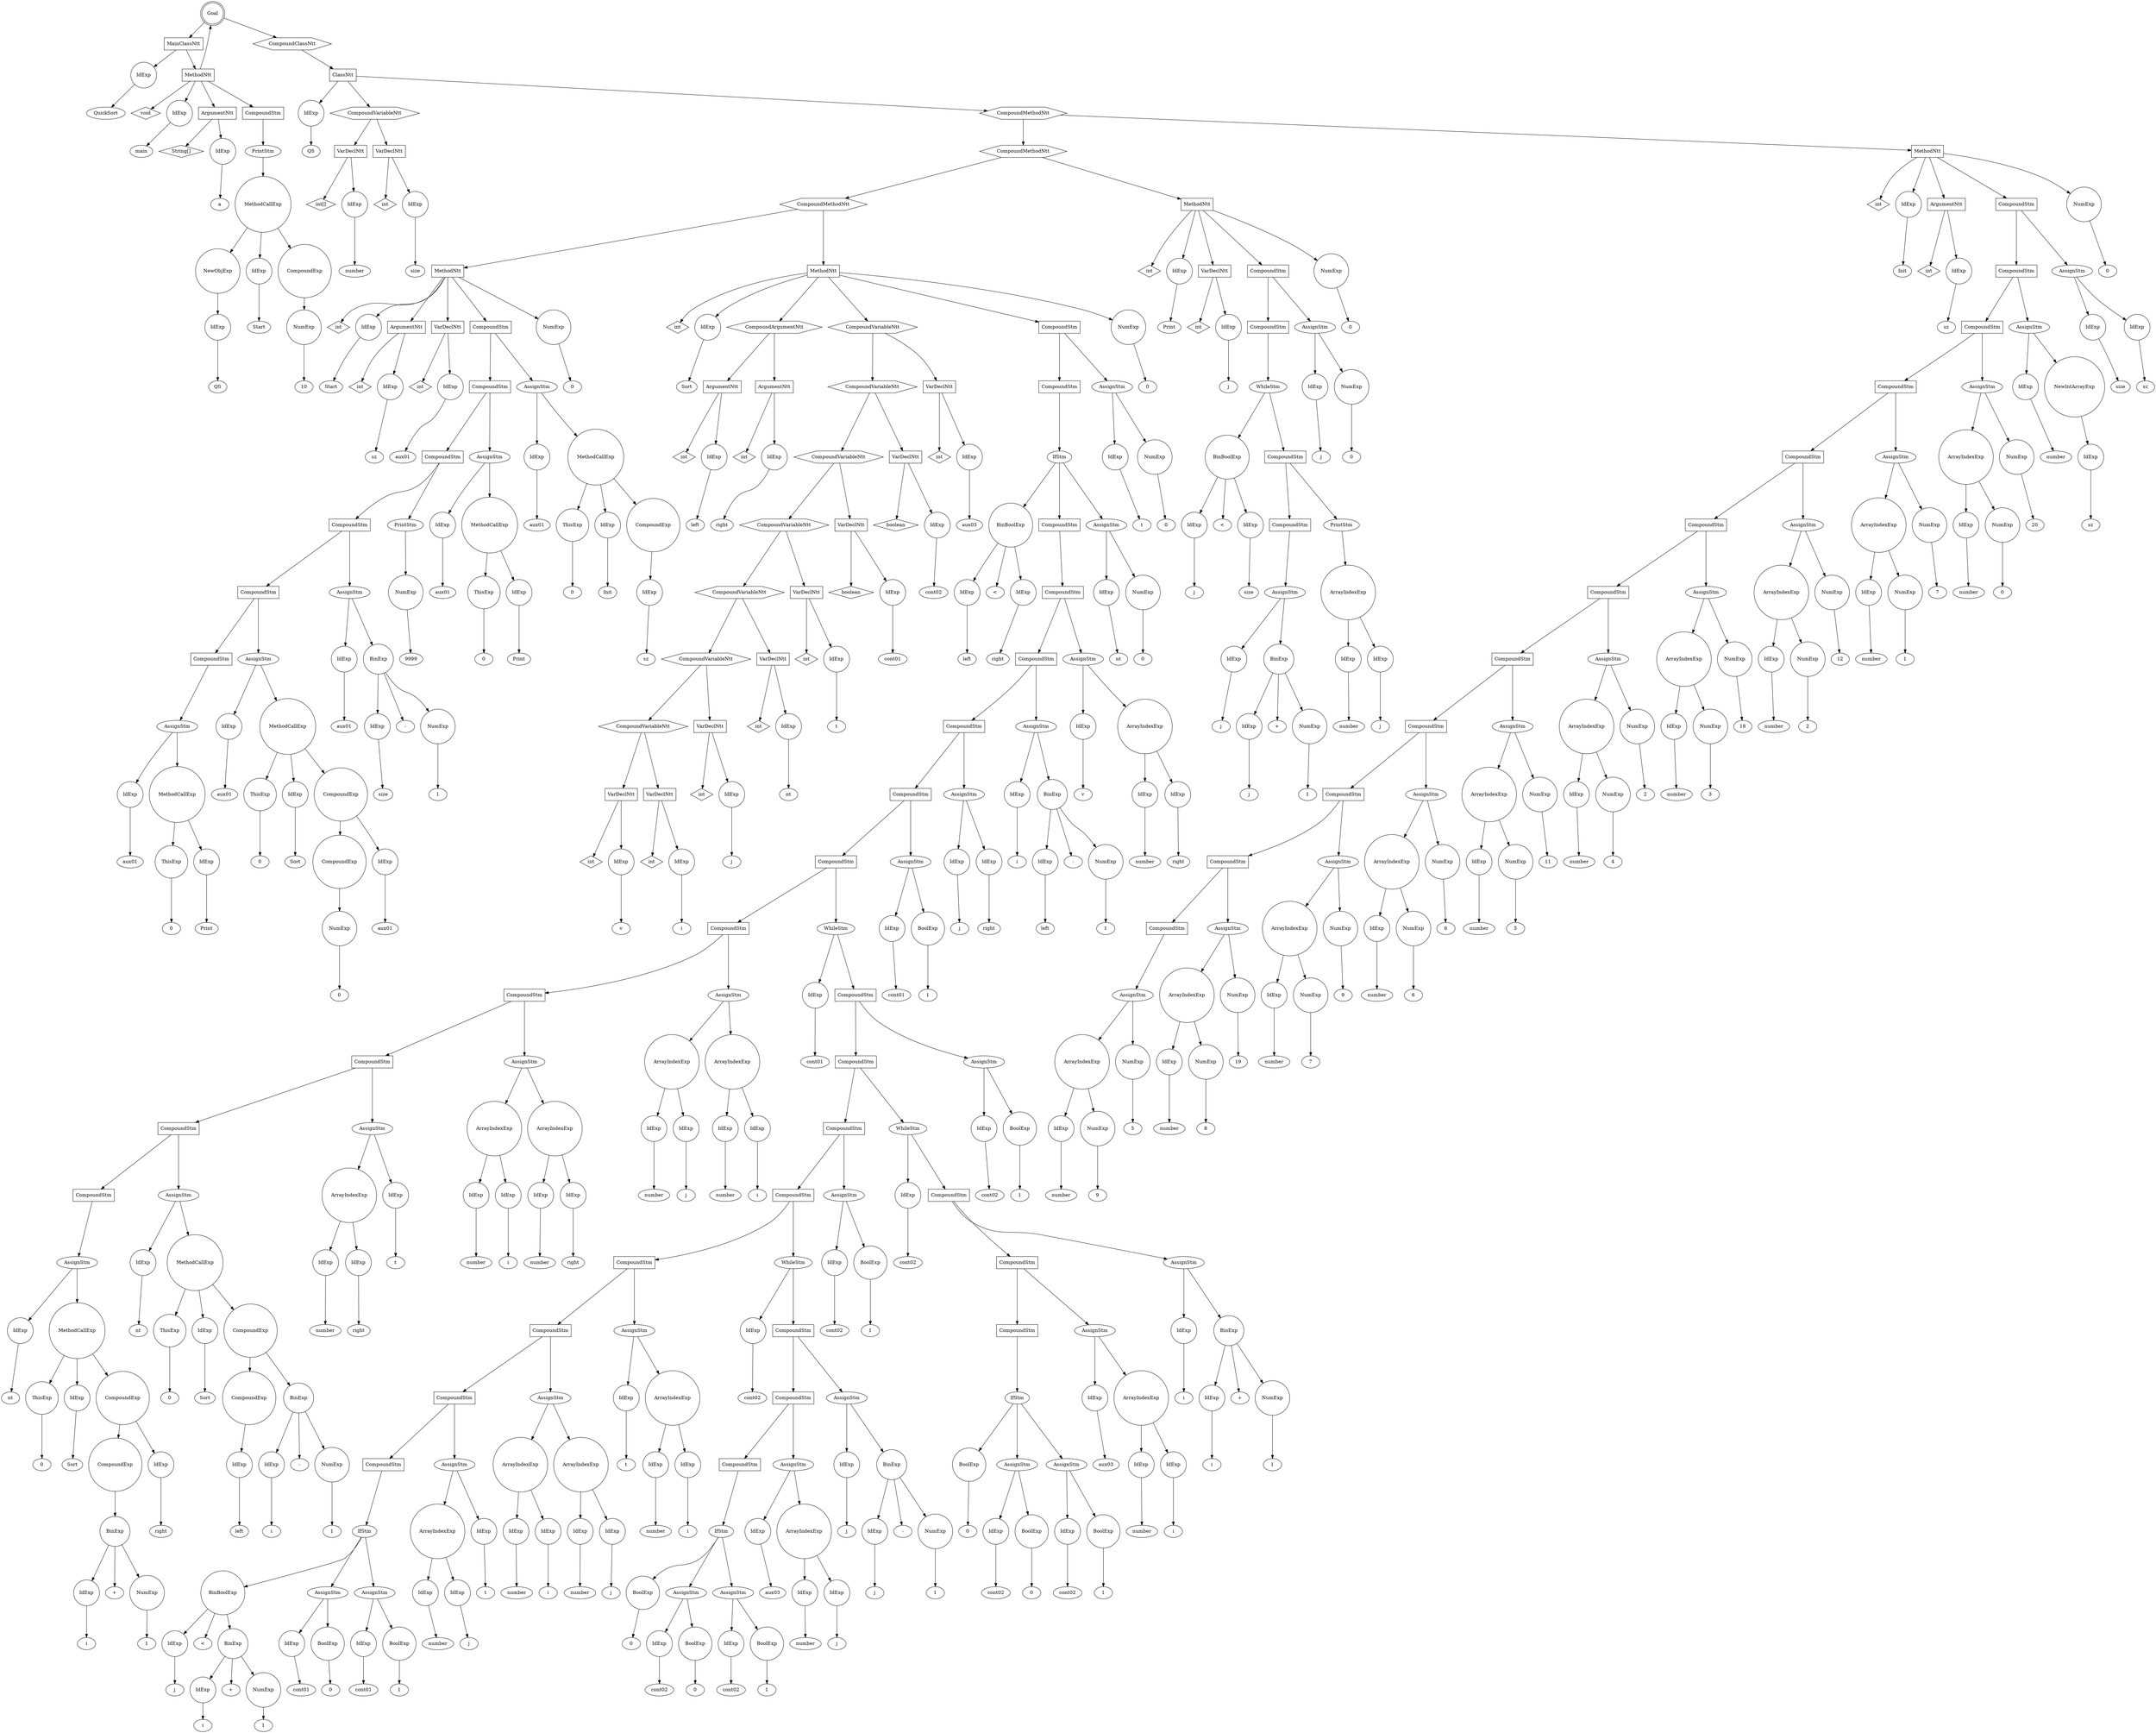 digraph my_graph {
-1259319456;
-1259319456[label = "Goal", shape = "doublecircle"];
-1259319456->-1259337408;
-1259337408[label = "MainClassNtt", shape = "box"];
-1259337408->-1259336976
-1259336976[label = "IdExp", shape = "circle"];
-1259336976->-1259336960;
-1259336960[label = "QuickSort"];
-1259337408->-1250949232;
-1250949232[label = "MethodNtt", shape = "box"];
-1250949232->-1259337456;
-1259337456[label = "void", shape = "diamond" ];
-1250949232->-1259337504
-1259337504[label = "IdExp", shape = "circle"];
-1259337504->-1259337488;
-1259337488[label = "main"];
-1250949232->-1259337600;
-1259337600[label = "ArgumentNtt", shape = "box"];
-1259337600->-1259337552;
-1259337552[label = "String[]", shape = "diamond" ];
-1259337600->-1259337024
-1259337024[label = "IdExp", shape = "circle"];
-1259337024->-1259337008;
-1259337008[label = "a"];
-1250949232->-1259337360;
-1259337360[label = "CompoundStm", shape = "polygon"];
-1259337360->-1261435888;
-1261435888[label = "PrintStm", shape = "ellipse"];
-1261435888->-1259337312
-1259337312[label = "MethodCallExp", shape = "circle"];
-1259337312->-1259337120
-1259337120[label = "NewObjExp", shape = "circle"];
-1259337120->-1259337072
-1259337072[label = "IdExp", shape = "circle"];
-1259337072->-1259337056;
-1259337056[label = "QS"];
-1259337312->-1259337168
-1259337168[label = "IdExp", shape = "circle"];
-1259337168->-1259337152;
-1259337152[label = "Start"];
-1259337312->-1259337264;
-1259337264[label = "CompoundExp", shape = "circle"];
-1259337264->-1259337216
-1259337216[label = "NumExp", shape = "circle"];
-1259337216->-1259337200;
-1259337200[label = "10"];
-1250949232->-1259319456->-1259319408;
-1259319408[label = "CompoundClassNtt", shape = "hexagon"];
-1259319408->-1259319360;
-1259319360[label = "ClassNtt", shape = "box"];
-1259319360->-1259337792
-1259337792[label = "IdExp", shape = "circle"];
-1259337792->-1259337776;
-1259337776[label = "QS"];
-1259319360->-1259338176;
-1259338176[label = "CompoundVariableNtt", shape = "hexagon"];
-1259338176->-1259337936;
-1259337936[label = "VarDeclNtt", shape = "box"];
-1259337936->-1259337840;
-1259337840[label = "int[]", shape = "diamond" ];
-1259337936->-1259337888
-1259337888[label = "IdExp", shape = "circle"];
-1259337888->-1259337872;
-1259337872[label = "number"];
-1259338176->-1259338128;
-1259338128[label = "VarDeclNtt", shape = "box"];
-1259338128->-1259338032;
-1259338032[label = "int", shape = "diamond" ];
-1259338128->-1259338080
-1259338080[label = "IdExp", shape = "circle"];
-1259338080->-1259338064;
-1259338064[label = "size"];
-1259319360->-1259319312;
-1259319312[label = "CompoundMethodNtt", shape = "hexagon"];
-1259319312->-1259321760;
-1259321760[label = "CompoundMethodNtt", shape = "hexagon"];
-1259321760->-1259326608;
-1259326608[label = "CompoundMethodNtt", shape = "hexagon"];
-1259326608->-1250949744;
-1250949744[label = "MethodNtt", shape = "box"];
-1250949744->-1259338224;
-1259338224[label = "int", shape = "diamond" ];
-1250949744->-1259338272
-1259338272[label = "IdExp", shape = "circle"];
-1259338272->-1259338256;
-1259338256[label = "Start"];
-1250949744->-1259338416;
-1259338416[label = "ArgumentNtt", shape = "box"];
-1259338416->-1259338320;
-1259338320[label = "int", shape = "diamond" ];
-1259338416->-1259338368
-1259338368[label = "IdExp", shape = "circle"];
-1259338368->-1259338352;
-1259338352[label = "sz"];
-1250949744->-1259338608;
-1259338608[label = "VarDeclNtt", shape = "box"];
-1259338608->-1259338512;
-1259338512[label = "int", shape = "diamond" ];
-1259338608->-1259338560
-1259338560[label = "IdExp", shape = "circle"];
-1259338560->-1259338544;
-1259338544[label = "aux01"];
-1250949744->-1259334336;
-1259334336[label = "CompoundStm", shape = "polygon"];
-1259334336->-1259334288;
-1259334288[label = "CompoundStm", shape = "polygon"];
-1259334288->-1259334240;
-1259334240[label = "CompoundStm", shape = "polygon"];
-1259334240->-1259334192;
-1259334192[label = "CompoundStm", shape = "polygon"];
-1259334192->-1259334144;
-1259334144[label = "CompoundStm", shape = "polygon"];
-1259334144->-1259334096;
-1259334096[label = "CompoundStm", shape = "polygon"];
-1259334096->-1259334048;
-1259334048[label = "AssignStm", shape = "ellipse"];
-1259334048->-1259333856
-1259333856[label = "IdExp", shape = "circle"];
-1259333856->-1259333840;
-1259333840[label = "aux01"];
-1259334048->-1259334000
-1259334000[label = "MethodCallExp", shape = "circle"];
-1259334000->-1259333904
-1259333904[label = "ThisExp", shape = "circle"];
-1259333904->-1259333888;
-1259333888[label = "0"];
-1259334000->-1259333952
-1259333952[label = "IdExp", shape = "circle"];
-1259333952->-1259333936;
-1259333936[label = "Print"];
-1259334144->-1259333808;
-1259333808[label = "AssignStm", shape = "ellipse"];
-1259333808->-1259339568
-1259339568[label = "IdExp", shape = "circle"];
-1259339568->-1259339552;
-1259339552[label = "aux01"];
-1259333808->-1259333760
-1259333760[label = "MethodCallExp", shape = "circle"];
-1259333760->-1259339616
-1259339616[label = "ThisExp", shape = "circle"];
-1259339616->-1259339600;
-1259339600[label = "0"];
-1259333760->-1259339664
-1259339664[label = "IdExp", shape = "circle"];
-1259339664->-1259339648;
-1259339648[label = "Sort"];
-1259333760->-1259333712;
-1259333712[label = "CompoundExp", shape = "circle"];
-1259333712->-1259339760;
-1259339760[label = "CompoundExp", shape = "circle"];
-1259339760->-1259339712
-1259339712[label = "NumExp", shape = "circle"];
-1259339712->-1259339696;
-1259339696[label = "0"];
-1259333712->-1259333664
-1259333664[label = "IdExp", shape = "circle"];
-1259333664->-1259333648;
-1259333648[label = "aux01"];
-1259334192->-1259339520;
-1259339520[label = "AssignStm", shape = "ellipse"];
-1259339520->-1259339328
-1259339328[label = "IdExp", shape = "circle"];
-1259339328->-1259339312;
-1259339312[label = "aux01"];
-1259339520->-1259339472;
-1259339472[label = "BinExp", shape = "circle"];
-1259339472->-1259339376
-1259339376[label = "IdExp", shape = "circle"];
-1259339376->-1259339360;
-1259339360[label = "size"];
-1259339472->-1259339448;
-1259339448[label = "-" ];
-1259339472->-1259339424
-1259339424[label = "NumExp", shape = "circle"];
-1259339424->-1259339408;
-1259339408[label = "1"];
-1259334240->-1261436752;
-1261436752[label = "PrintStm", shape = "ellipse"];
-1261436752->-1259339280
-1259339280[label = "NumExp", shape = "circle"];
-1259339280->-1259339264;
-1259339264[label = "9999"];
-1259334288->-1259339232;
-1259339232[label = "AssignStm", shape = "ellipse"];
-1259339232->-1259339040
-1259339040[label = "IdExp", shape = "circle"];
-1259339040->-1259339024;
-1259339024[label = "aux01"];
-1259339232->-1259339184
-1259339184[label = "MethodCallExp", shape = "circle"];
-1259339184->-1259339088
-1259339088[label = "ThisExp", shape = "circle"];
-1259339088->-1259339072;
-1259339072[label = "0"];
-1259339184->-1259339136
-1259339136[label = "IdExp", shape = "circle"];
-1259339136->-1259339120;
-1259339120[label = "Print"];
-1259334336->-1259338992;
-1259338992[label = "AssignStm", shape = "ellipse"];
-1259338992->-1259338704
-1259338704[label = "IdExp", shape = "circle"];
-1259338704->-1259338688;
-1259338688[label = "aux01"];
-1259338992->-1259338944
-1259338944[label = "MethodCallExp", shape = "circle"];
-1259338944->-1259338752
-1259338752[label = "ThisExp", shape = "circle"];
-1259338752->-1259338736;
-1259338736[label = "0"];
-1259338944->-1259338800
-1259338800[label = "IdExp", shape = "circle"];
-1259338800->-1259338784;
-1259338784[label = "Init"];
-1259338944->-1259338896;
-1259338896[label = "CompoundExp", shape = "circle"];
-1259338896->-1259338848
-1259338848[label = "IdExp", shape = "circle"];
-1259338848->-1259338832;
-1259338832[label = "sz"];
-1250949744->-1259334384
-1259334384[label = "NumExp", shape = "circle"];
-1259334384->-1259334368;
-1259334368[label = "0"];
-1259326608->-1250950448;
-1250950448[label = "MethodNtt", shape = "box"];
-1250950448->-1259334480;
-1259334480[label = "int", shape = "diamond" ];
-1250950448->-1259334528
-1259334528[label = "IdExp", shape = "circle"];
-1259334528->-1259334512;
-1259334512[label = "Sort"];
-1250950448->-1259334912;
-1259334912[label = "CompoundArgumentNtt", shape = "hexagon"];
-1259334912->-1259334672;
-1259334672[label = "ArgumentNtt", shape = "box"];
-1259334672->-1259334576;
-1259334576[label = "int", shape = "diamond" ];
-1259334672->-1259334624
-1259334624[label = "IdExp", shape = "circle"];
-1259334624->-1259334608;
-1259334608[label = "left"];
-1259334912->-1259334864;
-1259334864[label = "ArgumentNtt", shape = "box"];
-1259334864->-1259334768;
-1259334768[label = "int", shape = "diamond" ];
-1259334864->-1259334816
-1259334816[label = "IdExp", shape = "circle"];
-1259334816->-1259334800;
-1259334800[label = "right"];
-1250950448->-1259336448;
-1259336448[label = "CompoundVariableNtt", shape = "hexagon"];
-1259336448->-1259336256;
-1259336256[label = "CompoundVariableNtt", shape = "hexagon"];
-1259336256->-1259336064;
-1259336064[label = "CompoundVariableNtt", shape = "hexagon"];
-1259336064->-1259335872;
-1259335872[label = "CompoundVariableNtt", shape = "hexagon"];
-1259335872->-1259335680;
-1259335680[label = "CompoundVariableNtt", shape = "hexagon"];
-1259335680->-1259335488;
-1259335488[label = "CompoundVariableNtt", shape = "hexagon"];
-1259335488->-1259335296;
-1259335296[label = "CompoundVariableNtt", shape = "hexagon"];
-1259335296->-1259335056;
-1259335056[label = "VarDeclNtt", shape = "box"];
-1259335056->-1259334960;
-1259334960[label = "int", shape = "diamond" ];
-1259335056->-1259335008
-1259335008[label = "IdExp", shape = "circle"];
-1259335008->-1259334992;
-1259334992[label = "v"];
-1259335296->-1259335248;
-1259335248[label = "VarDeclNtt", shape = "box"];
-1259335248->-1259335152;
-1259335152[label = "int", shape = "diamond" ];
-1259335248->-1259335200
-1259335200[label = "IdExp", shape = "circle"];
-1259335200->-1259335184;
-1259335184[label = "i"];
-1259335488->-1259335440;
-1259335440[label = "VarDeclNtt", shape = "box"];
-1259335440->-1259335344;
-1259335344[label = "int", shape = "diamond" ];
-1259335440->-1259335392
-1259335392[label = "IdExp", shape = "circle"];
-1259335392->-1259335376;
-1259335376[label = "j"];
-1259335680->-1259335632;
-1259335632[label = "VarDeclNtt", shape = "box"];
-1259335632->-1259335536;
-1259335536[label = "int", shape = "diamond" ];
-1259335632->-1259335584
-1259335584[label = "IdExp", shape = "circle"];
-1259335584->-1259335568;
-1259335568[label = "nt"];
-1259335872->-1259335824;
-1259335824[label = "VarDeclNtt", shape = "box"];
-1259335824->-1259335728;
-1259335728[label = "int", shape = "diamond" ];
-1259335824->-1259335776
-1259335776[label = "IdExp", shape = "circle"];
-1259335776->-1259335760;
-1259335760[label = "t"];
-1259336064->-1259336016;
-1259336016[label = "VarDeclNtt", shape = "box"];
-1259336016->-1259335920;
-1259335920[label = "boolean", shape = "diamond" ];
-1259336016->-1259335968
-1259335968[label = "IdExp", shape = "circle"];
-1259335968->-1259335952;
-1259335952[label = "cont01"];
-1259336256->-1259336208;
-1259336208[label = "VarDeclNtt", shape = "box"];
-1259336208->-1259336112;
-1259336112[label = "boolean", shape = "diamond" ];
-1259336208->-1259336160
-1259336160[label = "IdExp", shape = "circle"];
-1259336160->-1259336144;
-1259336144[label = "cont02"];
-1259336448->-1259336400;
-1259336400[label = "VarDeclNtt", shape = "box"];
-1259336400->-1259336304;
-1259336304[label = "int", shape = "diamond" ];
-1259336400->-1259336352
-1259336352[label = "IdExp", shape = "circle"];
-1259336352->-1259336336;
-1259336336[label = "aux03"];
-1250950448->-1259326512;
-1259326512[label = "CompoundStm", shape = "polygon"];
-1259326512->-1259326464;
-1259326464[label = "CompoundStm", shape = "polygon"];
-1259326464->-1259326416;
-1259326416[label = "IfStm", shape = "ellipse"];
-1259326416->-1259330592;
-1259330592[label = "BinBoolExp", shape = "circle"];
-1259330592->-1259336640
-1259336640[label = "IdExp", shape = "circle"];
-1259336640->-1259336624;
-1259336624[label = "left"];
-1259330592->-1259330568;
-1259330568[label = "<" ];
-1259330592->-1259336688
-1259336688[label = "IdExp", shape = "circle"];
-1259336688->-1259336672;
-1259336672[label = "right"];
-1259326416->-1259326224;
-1259326224[label = "CompoundStm", shape = "polygon"];
-1259326224->-1259326176;
-1259326176[label = "CompoundStm", shape = "polygon"];
-1259326176->-1259326128;
-1259326128[label = "CompoundStm", shape = "polygon"];
-1259326128->-1259326080;
-1259326080[label = "CompoundStm", shape = "polygon"];
-1259326080->-1259326032;
-1259326032[label = "CompoundStm", shape = "polygon"];
-1259326032->-1259325984;
-1259325984[label = "CompoundStm", shape = "polygon"];
-1259325984->-1259325936;
-1259325936[label = "CompoundStm", shape = "polygon"];
-1259325936->-1259325888;
-1259325888[label = "CompoundStm", shape = "polygon"];
-1259325888->-1259325840;
-1259325840[label = "CompoundStm", shape = "polygon"];
-1259325840->-1259325792;
-1259325792[label = "CompoundStm", shape = "polygon"];
-1259325792->-1259325744;
-1259325744[label = "CompoundStm", shape = "polygon"];
-1259325744->-1259325696;
-1259325696[label = "AssignStm", shape = "ellipse"];
-1259325696->-1259325216
-1259325216[label = "IdExp", shape = "circle"];
-1259325216->-1259325200;
-1259325200[label = "nt"];
-1259325696->-1259325648
-1259325648[label = "MethodCallExp", shape = "circle"];
-1259325648->-1259325264
-1259325264[label = "ThisExp", shape = "circle"];
-1259325264->-1259325248;
-1259325248[label = "0"];
-1259325648->-1259325312
-1259325312[label = "IdExp", shape = "circle"];
-1259325312->-1259325296;
-1259325296[label = "Sort"];
-1259325648->-1259325600;
-1259325600[label = "CompoundExp", shape = "circle"];
-1259325600->-1259325504;
-1259325504[label = "CompoundExp", shape = "circle"];
-1259325504->-1259325456;
-1259325456[label = "BinExp", shape = "circle"];
-1259325456->-1259325360
-1259325360[label = "IdExp", shape = "circle"];
-1259325360->-1259325344;
-1259325344[label = "i"];
-1259325456->-1259325432;
-1259325432[label = "+" ];
-1259325456->-1259325408
-1259325408[label = "NumExp", shape = "circle"];
-1259325408->-1259325392;
-1259325392[label = "1"];
-1259325600->-1259325552
-1259325552[label = "IdExp", shape = "circle"];
-1259325552->-1259325536;
-1259325536[label = "right"];
-1259325792->-1259325168;
-1259325168[label = "AssignStm", shape = "ellipse"];
-1259325168->-1259324688
-1259324688[label = "IdExp", shape = "circle"];
-1259324688->-1259324672;
-1259324672[label = "nt"];
-1259325168->-1259325120
-1259325120[label = "MethodCallExp", shape = "circle"];
-1259325120->-1259324736
-1259324736[label = "ThisExp", shape = "circle"];
-1259324736->-1259324720;
-1259324720[label = "0"];
-1259325120->-1259324784
-1259324784[label = "IdExp", shape = "circle"];
-1259324784->-1259324768;
-1259324768[label = "Sort"];
-1259325120->-1259325072;
-1259325072[label = "CompoundExp", shape = "circle"];
-1259325072->-1259324880;
-1259324880[label = "CompoundExp", shape = "circle"];
-1259324880->-1259324832
-1259324832[label = "IdExp", shape = "circle"];
-1259324832->-1259324816;
-1259324816[label = "left"];
-1259325072->-1259325024;
-1259325024[label = "BinExp", shape = "circle"];
-1259325024->-1259324928
-1259324928[label = "IdExp", shape = "circle"];
-1259324928->-1259324912;
-1259324912[label = "i"];
-1259325024->-1259325000;
-1259325000[label = "-" ];
-1259325024->-1259324976
-1259324976[label = "NumExp", shape = "circle"];
-1259324976->-1259324960;
-1259324960[label = "1"];
-1259325840->-1259324640;
-1259324640[label = "AssignStm", shape = "ellipse"];
-1259324640->-1259324544
-1259324544[label = "ArrayIndexExp", shape = "circle"];
-1259324544->-1259324448
-1259324448[label = "IdExp", shape = "circle"];
-1259324448->-1259324432;
-1259324432[label = "number"];
-1259324544->-1259324496
-1259324496[label = "IdExp", shape = "circle"];
-1259324496->-1259324480;
-1259324480[label = "right"];
-1259324640->-1259324592
-1259324592[label = "IdExp", shape = "circle"];
-1259324592->-1259324576;
-1259324576[label = "t"];
-1259325888->-1259330544;
-1259330544[label = "AssignStm", shape = "ellipse"];
-1259330544->-1259330352
-1259330352[label = "ArrayIndexExp", shape = "circle"];
-1259330352->-1259330256
-1259330256[label = "IdExp", shape = "circle"];
-1259330256->-1259330240;
-1259330240[label = "number"];
-1259330352->-1259330304
-1259330304[label = "IdExp", shape = "circle"];
-1259330304->-1259330288;
-1259330288[label = "i"];
-1259330544->-1259330496
-1259330496[label = "ArrayIndexExp", shape = "circle"];
-1259330496->-1259330400
-1259330400[label = "IdExp", shape = "circle"];
-1259330400->-1259330384;
-1259330384[label = "number"];
-1259330496->-1259330448
-1259330448[label = "IdExp", shape = "circle"];
-1259330448->-1259330432;
-1259330432[label = "right"];
-1259325936->-1259330208;
-1259330208[label = "AssignStm", shape = "ellipse"];
-1259330208->-1259330016
-1259330016[label = "ArrayIndexExp", shape = "circle"];
-1259330016->-1259329920
-1259329920[label = "IdExp", shape = "circle"];
-1259329920->-1259329904;
-1259329904[label = "number"];
-1259330016->-1259329968
-1259329968[label = "IdExp", shape = "circle"];
-1259329968->-1259329952;
-1259329952[label = "j"];
-1259330208->-1259330160
-1259330160[label = "ArrayIndexExp", shape = "circle"];
-1259330160->-1259330064
-1259330064[label = "IdExp", shape = "circle"];
-1259330064->-1259330048;
-1259330048[label = "number"];
-1259330160->-1259330112
-1259330112[label = "IdExp", shape = "circle"];
-1259330112->-1259330096;
-1259330096[label = "i"];
-1259325984->-1259329872;
-1259329872[label = "WhileStm", shape = "ellipse"];
-1259329872->-1259331408
-1259331408[label = "IdExp", shape = "circle"];
-1259331408->-1259331392;
-1259331392[label = "cont01"];
-1259329872->-1259329824;
-1259329824[label = "CompoundStm", shape = "polygon"];
-1259329824->-1259329776;
-1259329776[label = "CompoundStm", shape = "polygon"];
-1259329776->-1259329728;
-1259329728[label = "CompoundStm", shape = "polygon"];
-1259329728->-1259329680;
-1259329680[label = "CompoundStm", shape = "polygon"];
-1259329680->-1259329632;
-1259329632[label = "CompoundStm", shape = "polygon"];
-1259329632->-1259329584;
-1259329584[label = "CompoundStm", shape = "polygon"];
-1259329584->-1259329536;
-1259329536[label = "CompoundStm", shape = "polygon"];
-1259329536->-1259329488;
-1259329488[label = "CompoundStm", shape = "polygon"];
-1259329488->-1259329440;
-1259329440[label = "IfStm", shape = "ellipse"];
-1259329440->-1259329104;
-1259329104[label = "BinBoolExp", shape = "circle"];
-1259329104->-1259328912
-1259328912[label = "IdExp", shape = "circle"];
-1259328912->-1259328896;
-1259328896[label = "j"];
-1259329104->-1259329080;
-1259329080[label = "<" ];
-1259329104->-1259329056;
-1259329056[label = "BinExp", shape = "circle"];
-1259329056->-1259328960
-1259328960[label = "IdExp", shape = "circle"];
-1259328960->-1259328944;
-1259328944[label = "i"];
-1259329056->-1259329032;
-1259329032[label = "+" ];
-1259329056->-1259329008
-1259329008[label = "NumExp", shape = "circle"];
-1259329008->-1259328992;
-1259328992[label = "1"];
-1259329440->-1259329248;
-1259329248[label = "AssignStm", shape = "ellipse"];
-1259329248->-1259329152
-1259329152[label = "IdExp", shape = "circle"];
-1259329152->-1259329136;
-1259329136[label = "cont01"];
-1259329248->-1259329200
-1259329200[label = "BoolExp", shape = "circle"];
-1259329200->-1259329184;
-1259329184[label = "0"];
-1259329440->-1259329392;
-1259329392[label = "AssignStm", shape = "ellipse"];
-1259329392->-1259329296
-1259329296[label = "IdExp", shape = "circle"];
-1259329296->-1259329280;
-1259329280[label = "cont01"];
-1259329392->-1259329344
-1259329344[label = "BoolExp", shape = "circle"];
-1259329344->-1259329328;
-1259329328[label = "1"];
-1259329536->-1259328864;
-1259328864[label = "AssignStm", shape = "ellipse"];
-1259328864->-1259328768
-1259328768[label = "ArrayIndexExp", shape = "circle"];
-1259328768->-1259328672
-1259328672[label = "IdExp", shape = "circle"];
-1259328672->-1259328656;
-1259328656[label = "number"];
-1259328768->-1259328720
-1259328720[label = "IdExp", shape = "circle"];
-1259328720->-1259328704;
-1259328704[label = "j"];
-1259328864->-1259328816
-1259328816[label = "IdExp", shape = "circle"];
-1259328816->-1259328800;
-1259328800[label = "t"];
-1259329584->-1259328624;
-1259328624[label = "AssignStm", shape = "ellipse"];
-1259328624->-1259328432
-1259328432[label = "ArrayIndexExp", shape = "circle"];
-1259328432->-1259328336
-1259328336[label = "IdExp", shape = "circle"];
-1259328336->-1259328320;
-1259328320[label = "number"];
-1259328432->-1259328384
-1259328384[label = "IdExp", shape = "circle"];
-1259328384->-1259328368;
-1259328368[label = "i"];
-1259328624->-1259328576
-1259328576[label = "ArrayIndexExp", shape = "circle"];
-1259328576->-1259328480
-1259328480[label = "IdExp", shape = "circle"];
-1259328480->-1259328464;
-1259328464[label = "number"];
-1259328576->-1259328528
-1259328528[label = "IdExp", shape = "circle"];
-1259328528->-1259328512;
-1259328512[label = "j"];
-1259329632->-1259328288;
-1259328288[label = "AssignStm", shape = "ellipse"];
-1259328288->-1259328096
-1259328096[label = "IdExp", shape = "circle"];
-1259328096->-1259328080;
-1259328080[label = "t"];
-1259328288->-1259328240
-1259328240[label = "ArrayIndexExp", shape = "circle"];
-1259328240->-1259328144
-1259328144[label = "IdExp", shape = "circle"];
-1259328144->-1259328128;
-1259328128[label = "number"];
-1259328240->-1259328192
-1259328192[label = "IdExp", shape = "circle"];
-1259328192->-1259328176;
-1259328176[label = "i"];
-1259329680->-1259328048;
-1259328048[label = "WhileStm", shape = "ellipse"];
-1259328048->-1259332992
-1259332992[label = "IdExp", shape = "circle"];
-1259332992->-1259332976;
-1259332976[label = "cont02"];
-1259328048->-1259328000;
-1259328000[label = "CompoundStm", shape = "polygon"];
-1259328000->-1259327952;
-1259327952[label = "CompoundStm", shape = "polygon"];
-1259327952->-1259327904;
-1259327904[label = "CompoundStm", shape = "polygon"];
-1259327904->-1259327856;
-1259327856[label = "IfStm", shape = "ellipse"];
-1259327856->-1259327520
-1259327520[label = "BoolExp", shape = "circle"];
-1259327520->-1259327504;
-1259327504[label = "0"];
-1259327856->-1259327664;
-1259327664[label = "AssignStm", shape = "ellipse"];
-1259327664->-1259327568
-1259327568[label = "IdExp", shape = "circle"];
-1259327568->-1259327552;
-1259327552[label = "cont02"];
-1259327664->-1259327616
-1259327616[label = "BoolExp", shape = "circle"];
-1259327616->-1259327600;
-1259327600[label = "0"];
-1259327856->-1259327808;
-1259327808[label = "AssignStm", shape = "ellipse"];
-1259327808->-1259327712
-1259327712[label = "IdExp", shape = "circle"];
-1259327712->-1259327696;
-1259327696[label = "cont02"];
-1259327808->-1259327760
-1259327760[label = "BoolExp", shape = "circle"];
-1259327760->-1259327744;
-1259327744[label = "1"];
-1259327952->-1259333472;
-1259333472[label = "AssignStm", shape = "ellipse"];
-1259333472->-1259333280
-1259333280[label = "IdExp", shape = "circle"];
-1259333280->-1259333264;
-1259333264[label = "aux03"];
-1259333472->-1259333424
-1259333424[label = "ArrayIndexExp", shape = "circle"];
-1259333424->-1259333328
-1259333328[label = "IdExp", shape = "circle"];
-1259333328->-1259333312;
-1259333312[label = "number"];
-1259333424->-1259333376
-1259333376[label = "IdExp", shape = "circle"];
-1259333376->-1259333360;
-1259333360[label = "j"];
-1259328000->-1259333232;
-1259333232[label = "AssignStm", shape = "ellipse"];
-1259333232->-1259333040
-1259333040[label = "IdExp", shape = "circle"];
-1259333040->-1259333024;
-1259333024[label = "j"];
-1259333232->-1259333184;
-1259333184[label = "BinExp", shape = "circle"];
-1259333184->-1259333088
-1259333088[label = "IdExp", shape = "circle"];
-1259333088->-1259333072;
-1259333072[label = "j"];
-1259333184->-1259333160;
-1259333160[label = "-" ];
-1259333184->-1259333136
-1259333136[label = "NumExp", shape = "circle"];
-1259333136->-1259333120;
-1259333120[label = "1"];
-1259329728->-1259332944;
-1259332944[label = "AssignStm", shape = "ellipse"];
-1259332944->-1259332848
-1259332848[label = "IdExp", shape = "circle"];
-1259332848->-1259332832;
-1259332832[label = "cont02"];
-1259332944->-1259332896
-1259332896[label = "BoolExp", shape = "circle"];
-1259332896->-1259332880;
-1259332880[label = "1"];
-1259329776->-1259332800;
-1259332800[label = "WhileStm", shape = "ellipse"];
-1259332800->-1259331600
-1259331600[label = "IdExp", shape = "circle"];
-1259331600->-1259331584;
-1259331584[label = "cont02"];
-1259332800->-1259332752;
-1259332752[label = "CompoundStm", shape = "polygon"];
-1259332752->-1259332704;
-1259332704[label = "CompoundStm", shape = "polygon"];
-1259332704->-1259332656;
-1259332656[label = "CompoundStm", shape = "polygon"];
-1259332656->-1259332608;
-1259332608[label = "IfStm", shape = "ellipse"];
-1259332608->-1259332272
-1259332272[label = "BoolExp", shape = "circle"];
-1259332272->-1259332256;
-1259332256[label = "0"];
-1259332608->-1259332416;
-1259332416[label = "AssignStm", shape = "ellipse"];
-1259332416->-1259332320
-1259332320[label = "IdExp", shape = "circle"];
-1259332320->-1259332304;
-1259332304[label = "cont02"];
-1259332416->-1259332368
-1259332368[label = "BoolExp", shape = "circle"];
-1259332368->-1259332352;
-1259332352[label = "0"];
-1259332608->-1259332560;
-1259332560[label = "AssignStm", shape = "ellipse"];
-1259332560->-1259332464
-1259332464[label = "IdExp", shape = "circle"];
-1259332464->-1259332448;
-1259332448[label = "cont02"];
-1259332560->-1259332512
-1259332512[label = "BoolExp", shape = "circle"];
-1259332512->-1259332496;
-1259332496[label = "1"];
-1259332704->-1259332080;
-1259332080[label = "AssignStm", shape = "ellipse"];
-1259332080->-1259331888
-1259331888[label = "IdExp", shape = "circle"];
-1259331888->-1259331872;
-1259331872[label = "aux03"];
-1259332080->-1259332032
-1259332032[label = "ArrayIndexExp", shape = "circle"];
-1259332032->-1259331936
-1259331936[label = "IdExp", shape = "circle"];
-1259331936->-1259331920;
-1259331920[label = "number"];
-1259332032->-1259331984
-1259331984[label = "IdExp", shape = "circle"];
-1259331984->-1259331968;
-1259331968[label = "i"];
-1259332752->-1259331840;
-1259331840[label = "AssignStm", shape = "ellipse"];
-1259331840->-1259331648
-1259331648[label = "IdExp", shape = "circle"];
-1259331648->-1259331632;
-1259331632[label = "i"];
-1259331840->-1259331792;
-1259331792[label = "BinExp", shape = "circle"];
-1259331792->-1259331696
-1259331696[label = "IdExp", shape = "circle"];
-1259331696->-1259331680;
-1259331680[label = "i"];
-1259331792->-1259331768;
-1259331768[label = "+" ];
-1259331792->-1259331744
-1259331744[label = "NumExp", shape = "circle"];
-1259331744->-1259331728;
-1259331728[label = "1"];
-1259329824->-1259331552;
-1259331552[label = "AssignStm", shape = "ellipse"];
-1259331552->-1259331456
-1259331456[label = "IdExp", shape = "circle"];
-1259331456->-1259331440;
-1259331440[label = "cont02"];
-1259331552->-1259331504
-1259331504[label = "BoolExp", shape = "circle"];
-1259331504->-1259331488;
-1259331488[label = "1"];
-1259326032->-1259331360;
-1259331360[label = "AssignStm", shape = "ellipse"];
-1259331360->-1259331264
-1259331264[label = "IdExp", shape = "circle"];
-1259331264->-1259331248;
-1259331248[label = "cont01"];
-1259331360->-1259331312
-1259331312[label = "BoolExp", shape = "circle"];
-1259331312->-1259331296;
-1259331296[label = "1"];
-1259326080->-1259331216;
-1259331216[label = "AssignStm", shape = "ellipse"];
-1259331216->-1259331120
-1259331120[label = "IdExp", shape = "circle"];
-1259331120->-1259331104;
-1259331104[label = "j"];
-1259331216->-1259331168
-1259331168[label = "IdExp", shape = "circle"];
-1259331168->-1259331152;
-1259331152[label = "right"];
-1259326128->-1259331072;
-1259331072[label = "AssignStm", shape = "ellipse"];
-1259331072->-1259330880
-1259330880[label = "IdExp", shape = "circle"];
-1259330880->-1259330864;
-1259330864[label = "i"];
-1259331072->-1259331024;
-1259331024[label = "BinExp", shape = "circle"];
-1259331024->-1259330928
-1259330928[label = "IdExp", shape = "circle"];
-1259330928->-1259330912;
-1259330912[label = "left"];
-1259331024->-1259331000;
-1259331000[label = "-" ];
-1259331024->-1259330976
-1259330976[label = "NumExp", shape = "circle"];
-1259330976->-1259330960;
-1259330960[label = "1"];
-1259326176->-1259330832;
-1259330832[label = "AssignStm", shape = "ellipse"];
-1259330832->-1259330640
-1259330640[label = "IdExp", shape = "circle"];
-1259330640->-1259330624;
-1259330624[label = "v"];
-1259330832->-1259330784
-1259330784[label = "ArrayIndexExp", shape = "circle"];
-1259330784->-1259330688
-1259330688[label = "IdExp", shape = "circle"];
-1259330688->-1259330672;
-1259330672[label = "number"];
-1259330784->-1259330736
-1259330736[label = "IdExp", shape = "circle"];
-1259330736->-1259330720;
-1259330720[label = "right"];
-1259326416->-1259326368;
-1259326368[label = "AssignStm", shape = "ellipse"];
-1259326368->-1259326272
-1259326272[label = "IdExp", shape = "circle"];
-1259326272->-1259326256;
-1259326256[label = "nt"];
-1259326368->-1259326320
-1259326320[label = "NumExp", shape = "circle"];
-1259326320->-1259326304;
-1259326304[label = "0"];
-1259326512->-1259336592;
-1259336592[label = "AssignStm", shape = "ellipse"];
-1259336592->-1259336496
-1259336496[label = "IdExp", shape = "circle"];
-1259336496->-1259336480;
-1259336480[label = "t"];
-1259336592->-1259336544
-1259336544[label = "NumExp", shape = "circle"];
-1259336544->-1259336528;
-1259336528[label = "0"];
-1250950448->-1259326560
-1259326560[label = "NumExp", shape = "circle"];
-1259326560->-1259326544;
-1259326544[label = "0"];
-1259321760->-1250950512;
-1250950512[label = "MethodNtt", shape = "box"];
-1250950512->-1259326656;
-1259326656[label = "int", shape = "diamond" ];
-1250950512->-1259326704
-1259326704[label = "IdExp", shape = "circle"];
-1259326704->-1259326688;
-1259326688[label = "Print"];
-1250950512->-1259326848;
-1259326848[label = "VarDeclNtt", shape = "box"];
-1259326848->-1259326752;
-1259326752[label = "int", shape = "diamond" ];
-1259326848->-1259326800
-1259326800[label = "IdExp", shape = "circle"];
-1259326800->-1259326784;
-1259326784[label = "j"];
-1250950512->-1259321664;
-1259321664[label = "CompoundStm", shape = "polygon"];
-1259321664->-1259321616;
-1259321616[label = "CompoundStm", shape = "polygon"];
-1259321616->-1259321568;
-1259321568[label = "WhileStm", shape = "ellipse"];
-1259321568->-1259327184;
-1259327184[label = "BinBoolExp", shape = "circle"];
-1259327184->-1259327088
-1259327088[label = "IdExp", shape = "circle"];
-1259327088->-1259327072;
-1259327072[label = "j"];
-1259327184->-1259327160;
-1259327160[label = "<" ];
-1259327184->-1259327136
-1259327136[label = "IdExp", shape = "circle"];
-1259327136->-1259327120;
-1259327120[label = "size"];
-1259321568->-1259321520;
-1259321520[label = "CompoundStm", shape = "polygon"];
-1259321520->-1259321472;
-1259321472[label = "CompoundStm", shape = "polygon"];
-1259321472->-1259321424;
-1259321424[label = "AssignStm", shape = "ellipse"];
-1259321424->-1259327376
-1259327376[label = "IdExp", shape = "circle"];
-1259327376->-1259327360;
-1259327360[label = "j"];
-1259321424->-1259321376;
-1259321376[label = "BinExp", shape = "circle"];
-1259321376->-1259327424
-1259327424[label = "IdExp", shape = "circle"];
-1259327424->-1259327408;
-1259327408[label = "j"];
-1259321376->-1259321352;
-1259321352[label = "+" ];
-1259321376->-1259327472
-1259327472[label = "NumExp", shape = "circle"];
-1259327472->-1259327456;
-1259327456[label = "1"];
-1259321520->-1261432336;
-1261432336[label = "PrintStm", shape = "ellipse"];
-1261432336->-1259327328
-1259327328[label = "ArrayIndexExp", shape = "circle"];
-1259327328->-1259327232
-1259327232[label = "IdExp", shape = "circle"];
-1259327232->-1259327216;
-1259327216[label = "number"];
-1259327328->-1259327280
-1259327280[label = "IdExp", shape = "circle"];
-1259327280->-1259327264;
-1259327264[label = "j"];
-1259321664->-1259327040;
-1259327040[label = "AssignStm", shape = "ellipse"];
-1259327040->-1259326944
-1259326944[label = "IdExp", shape = "circle"];
-1259326944->-1259326928;
-1259326928[label = "j"];
-1259327040->-1259326992
-1259326992[label = "NumExp", shape = "circle"];
-1259326992->-1259326976;
-1259326976[label = "0"];
-1250950512->-1259321712
-1259321712[label = "NumExp", shape = "circle"];
-1259321712->-1259321696;
-1259321696[label = "0"];
-1259319312->-1250950576;
-1250950576[label = "MethodNtt", shape = "box"];
-1250950576->-1259321808;
-1259321808[label = "int", shape = "diamond" ];
-1250950576->-1259321856
-1259321856[label = "IdExp", shape = "circle"];
-1259321856->-1259321840;
-1259321840[label = "Init"];
-1250950576->-1259322000;
-1259322000[label = "ArgumentNtt", shape = "box"];
-1259322000->-1259321904;
-1259321904[label = "int", shape = "diamond" ];
-1259322000->-1259321952
-1259321952[label = "IdExp", shape = "circle"];
-1259321952->-1259321936;
-1259321936[label = "sz"];
-1250950576->-1259319216;
-1259319216[label = "CompoundStm", shape = "polygon"];
-1259319216->-1259319168;
-1259319168[label = "CompoundStm", shape = "polygon"];
-1259319168->-1259319120;
-1259319120[label = "CompoundStm", shape = "polygon"];
-1259319120->-1259319072;
-1259319072[label = "CompoundStm", shape = "polygon"];
-1259319072->-1259319024;
-1259319024[label = "CompoundStm", shape = "polygon"];
-1259319024->-1259318976;
-1259318976[label = "CompoundStm", shape = "polygon"];
-1259318976->-1259318928;
-1259318928[label = "CompoundStm", shape = "polygon"];
-1259318928->-1259318880;
-1259318880[label = "CompoundStm", shape = "polygon"];
-1259318880->-1259318832;
-1259318832[label = "CompoundStm", shape = "polygon"];
-1259318832->-1259318784;
-1259318784[label = "CompoundStm", shape = "polygon"];
-1259318784->-1259318736;
-1259318736[label = "CompoundStm", shape = "polygon"];
-1259318736->-1259318688;
-1259318688[label = "CompoundStm", shape = "polygon"];
-1259318688->-1259318640;
-1259318640[label = "AssignStm", shape = "ellipse"];
-1259318640->-1259318544
-1259318544[label = "ArrayIndexExp", shape = "circle"];
-1259318544->-1259318448
-1259318448[label = "IdExp", shape = "circle"];
-1259318448->-1259318432;
-1259318432[label = "number"];
-1259318544->-1259318496
-1259318496[label = "NumExp", shape = "circle"];
-1259318496->-1259318480;
-1259318480[label = "9"];
-1259318640->-1259318592
-1259318592[label = "NumExp", shape = "circle"];
-1259318592->-1259318576;
-1259318576[label = "5"];
-1259318736->-1259318400;
-1259318400[label = "AssignStm", shape = "ellipse"];
-1259318400->-1259318304
-1259318304[label = "ArrayIndexExp", shape = "circle"];
-1259318304->-1259324352
-1259324352[label = "IdExp", shape = "circle"];
-1259324352->-1259324336;
-1259324336[label = "number"];
-1259318304->-1259324400
-1259324400[label = "NumExp", shape = "circle"];
-1259324400->-1259324384;
-1259324384[label = "8"];
-1259318400->-1259318352
-1259318352[label = "NumExp", shape = "circle"];
-1259318352->-1259318336;
-1259318336[label = "19"];
-1259318784->-1259324304;
-1259324304[label = "AssignStm", shape = "ellipse"];
-1259324304->-1259324208
-1259324208[label = "ArrayIndexExp", shape = "circle"];
-1259324208->-1259324112
-1259324112[label = "IdExp", shape = "circle"];
-1259324112->-1259324096;
-1259324096[label = "number"];
-1259324208->-1259324160
-1259324160[label = "NumExp", shape = "circle"];
-1259324160->-1259324144;
-1259324144[label = "7"];
-1259324304->-1259324256
-1259324256[label = "NumExp", shape = "circle"];
-1259324256->-1259324240;
-1259324240[label = "9"];
-1259318832->-1259324064;
-1259324064[label = "AssignStm", shape = "ellipse"];
-1259324064->-1259323968
-1259323968[label = "ArrayIndexExp", shape = "circle"];
-1259323968->-1259323872
-1259323872[label = "IdExp", shape = "circle"];
-1259323872->-1259323856;
-1259323856[label = "number"];
-1259323968->-1259323920
-1259323920[label = "NumExp", shape = "circle"];
-1259323920->-1259323904;
-1259323904[label = "6"];
-1259324064->-1259324016
-1259324016[label = "NumExp", shape = "circle"];
-1259324016->-1259324000;
-1259324000[label = "6"];
-1259318880->-1259323824;
-1259323824[label = "AssignStm", shape = "ellipse"];
-1259323824->-1259323728
-1259323728[label = "ArrayIndexExp", shape = "circle"];
-1259323728->-1259323632
-1259323632[label = "IdExp", shape = "circle"];
-1259323632->-1259323616;
-1259323616[label = "number"];
-1259323728->-1259323680
-1259323680[label = "NumExp", shape = "circle"];
-1259323680->-1259323664;
-1259323664[label = "5"];
-1259323824->-1259323776
-1259323776[label = "NumExp", shape = "circle"];
-1259323776->-1259323760;
-1259323760[label = "11"];
-1259318928->-1259323584;
-1259323584[label = "AssignStm", shape = "ellipse"];
-1259323584->-1259323488
-1259323488[label = "ArrayIndexExp", shape = "circle"];
-1259323488->-1259323392
-1259323392[label = "IdExp", shape = "circle"];
-1259323392->-1259323376;
-1259323376[label = "number"];
-1259323488->-1259323440
-1259323440[label = "NumExp", shape = "circle"];
-1259323440->-1259323424;
-1259323424[label = "4"];
-1259323584->-1259323536
-1259323536[label = "NumExp", shape = "circle"];
-1259323536->-1259323520;
-1259323520[label = "2"];
-1259318976->-1259323344;
-1259323344[label = "AssignStm", shape = "ellipse"];
-1259323344->-1259323248
-1259323248[label = "ArrayIndexExp", shape = "circle"];
-1259323248->-1259323152
-1259323152[label = "IdExp", shape = "circle"];
-1259323152->-1259323136;
-1259323136[label = "number"];
-1259323248->-1259323200
-1259323200[label = "NumExp", shape = "circle"];
-1259323200->-1259323184;
-1259323184[label = "3"];
-1259323344->-1259323296
-1259323296[label = "NumExp", shape = "circle"];
-1259323296->-1259323280;
-1259323280[label = "18"];
-1259319024->-1259323104;
-1259323104[label = "AssignStm", shape = "ellipse"];
-1259323104->-1259323008
-1259323008[label = "ArrayIndexExp", shape = "circle"];
-1259323008->-1259322912
-1259322912[label = "IdExp", shape = "circle"];
-1259322912->-1259322896;
-1259322896[label = "number"];
-1259323008->-1259322960
-1259322960[label = "NumExp", shape = "circle"];
-1259322960->-1259322944;
-1259322944[label = "2"];
-1259323104->-1259323056
-1259323056[label = "NumExp", shape = "circle"];
-1259323056->-1259323040;
-1259323040[label = "12"];
-1259319072->-1259322864;
-1259322864[label = "AssignStm", shape = "ellipse"];
-1259322864->-1259322768
-1259322768[label = "ArrayIndexExp", shape = "circle"];
-1259322768->-1259322672
-1259322672[label = "IdExp", shape = "circle"];
-1259322672->-1259322656;
-1259322656[label = "number"];
-1259322768->-1259322720
-1259322720[label = "NumExp", shape = "circle"];
-1259322720->-1259322704;
-1259322704[label = "1"];
-1259322864->-1259322816
-1259322816[label = "NumExp", shape = "circle"];
-1259322816->-1259322800;
-1259322800[label = "7"];
-1259319120->-1259322624;
-1259322624[label = "AssignStm", shape = "ellipse"];
-1259322624->-1259322528
-1259322528[label = "ArrayIndexExp", shape = "circle"];
-1259322528->-1259322432
-1259322432[label = "IdExp", shape = "circle"];
-1259322432->-1259322416;
-1259322416[label = "number"];
-1259322528->-1259322480
-1259322480[label = "NumExp", shape = "circle"];
-1259322480->-1259322464;
-1259322464[label = "0"];
-1259322624->-1259322576
-1259322576[label = "NumExp", shape = "circle"];
-1259322576->-1259322560;
-1259322560[label = "20"];
-1259319168->-1259322384;
-1259322384[label = "AssignStm", shape = "ellipse"];
-1259322384->-1259322240
-1259322240[label = "IdExp", shape = "circle"];
-1259322240->-1259322224;
-1259322224[label = "number"];
-1259322384->-1259322336
-1259322336[label = "NewIntArrayExp", shape = "circle"];
-1259322336->-1259322288
-1259322288[label = "IdExp", shape = "circle"];
-1259322288->-1259322272;
-1259322272[label = "sz"];
-1259319216->-1259322192;
-1259322192[label = "AssignStm", shape = "ellipse"];
-1259322192->-1259322096
-1259322096[label = "IdExp", shape = "circle"];
-1259322096->-1259322080;
-1259322080[label = "size"];
-1259322192->-1259322144
-1259322144[label = "IdExp", shape = "circle"];
-1259322144->-1259322128;
-1259322128[label = "sz"];
-1250950576->-1259319264
-1259319264[label = "NumExp", shape = "circle"];
-1259319264->-1259319248;
-1259319248[label = "0"];

}